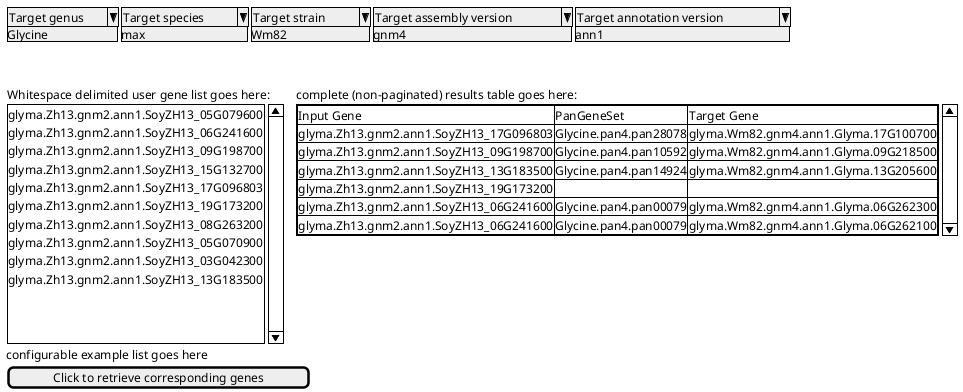 @startsalt
{
{
|^Target genus^^Glycine^|
|^Target species^^max^|
|^Target strain^^Wm82^|
|^Target assembly version^^gnm4^|
|^Target annotation version^^ann1^|
}
.
.
.
{
Whitespace delimited user gene list goes here:|complete (non-paginated) results table goes here:
{SI
glyma.Zh13.gnm2.ann1.SoyZH13_05G079600
glyma.Zh13.gnm2.ann1.SoyZH13_06G241600
glyma.Zh13.gnm2.ann1.SoyZH13_09G198700
glyma.Zh13.gnm2.ann1.SoyZH13_15G132700
glyma.Zh13.gnm2.ann1.SoyZH13_17G096803
glyma.Zh13.gnm2.ann1.SoyZH13_19G173200
glyma.Zh13.gnm2.ann1.SoyZH13_08G263200
glyma.Zh13.gnm2.ann1.SoyZH13_05G070900
glyma.Zh13.gnm2.ann1.SoyZH13_03G042300
glyma.Zh13.gnm2.ann1.SoyZH13_13G183500
  .
  .
  .
 }| {SI{# Input Gene | PanGeneSet | Target Gene
  glyma.Zh13.gnm2.ann1.SoyZH13_17G096803 | Glycine.pan4.pan28078 | glyma.Wm82.gnm4.ann1.Glyma.17G100700
glyma.Zh13.gnm2.ann1.SoyZH13_09G198700 | Glycine.pan4.pan10592 | glyma.Wm82.gnm4.ann1.Glyma.09G218500
glyma.Zh13.gnm2.ann1.SoyZH13_13G183500 | Glycine.pan4.pan14924 | glyma.Wm82.gnm4.ann1.Glyma.13G205600
glyma.Zh13.gnm2.ann1.SoyZH13_19G173200 | . | .
glyma.Zh13.gnm2.ann1.SoyZH13_06G241600 | Glycine.pan4.pan00079 | glyma.Wm82.gnm4.ann1.Glyma.06G262300 
glyma.Zh13.gnm2.ann1.SoyZH13_06G241600 | Glycine.pan4.pan00079 | glyma.Wm82.gnm4.ann1.Glyma.06G262100
}}|
}
 configurable example list goes here
 [Click to retrieve corresponding genes]
}

@endsalt
